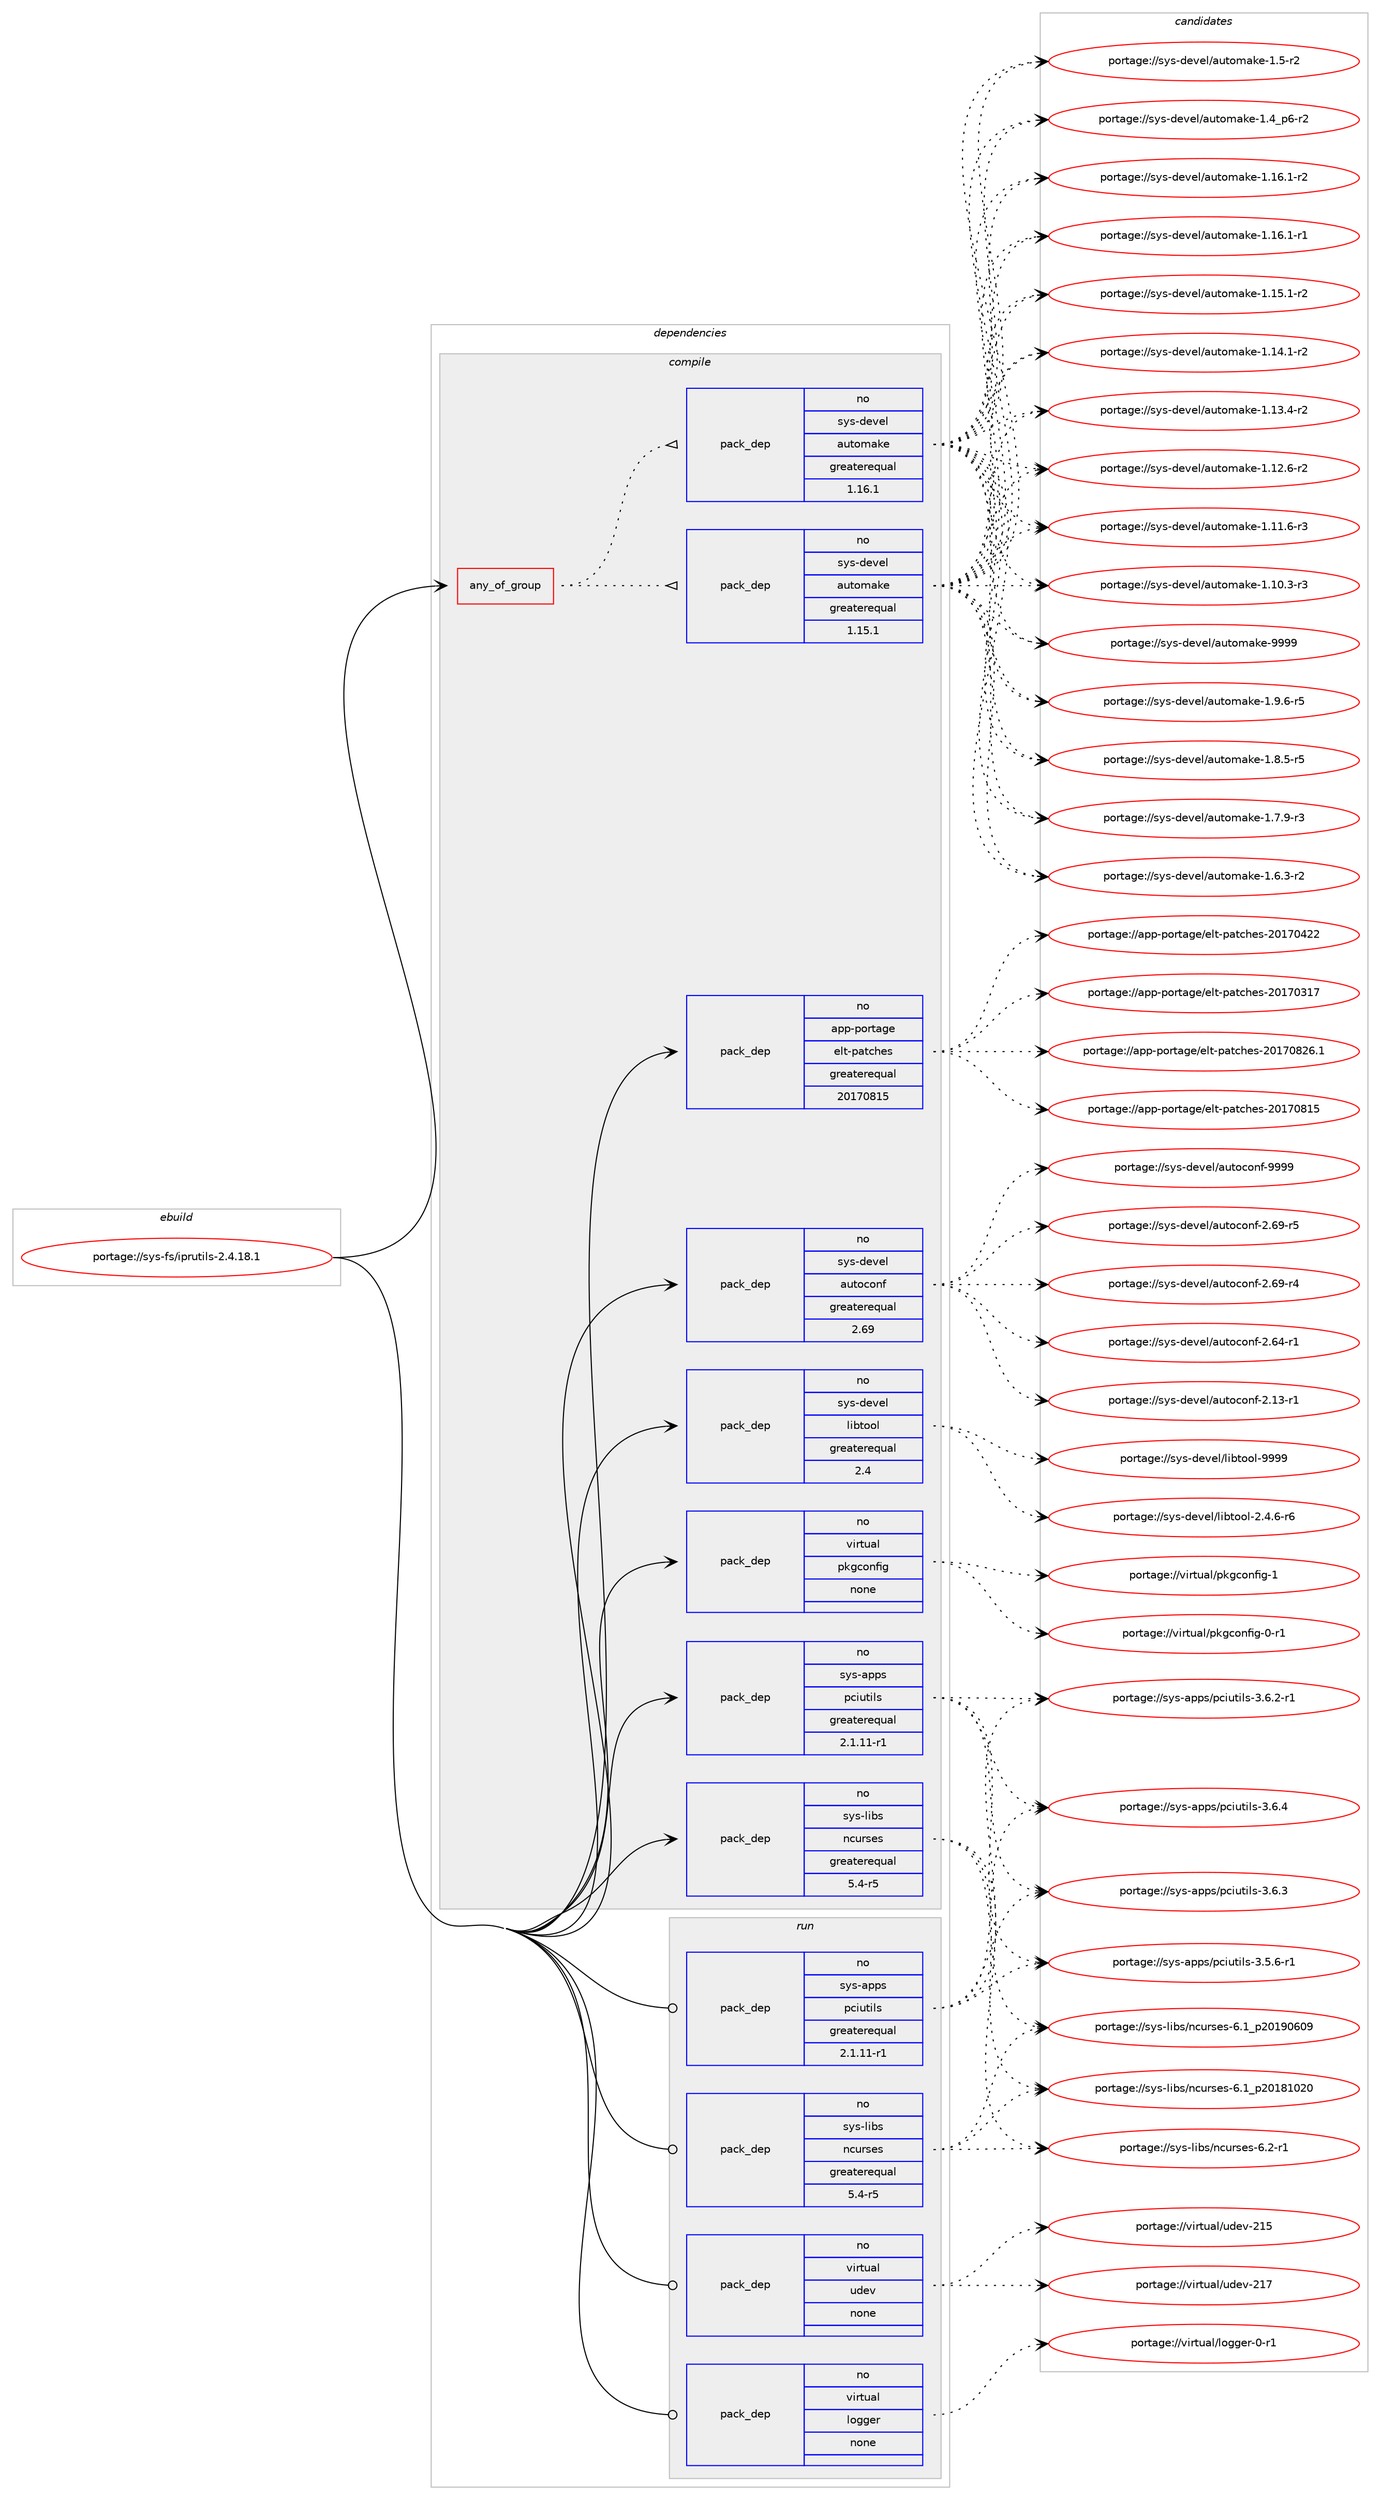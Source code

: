 digraph prolog {

# *************
# Graph options
# *************

newrank=true;
concentrate=true;
compound=true;
graph [rankdir=LR,fontname=Helvetica,fontsize=10,ranksep=1.5];#, ranksep=2.5, nodesep=0.2];
edge  [arrowhead=vee];
node  [fontname=Helvetica,fontsize=10];

# **********
# The ebuild
# **********

subgraph cluster_leftcol {
color=gray;
rank=same;
label=<<i>ebuild</i>>;
id [label="portage://sys-fs/iprutils-2.4.18.1", color=red, width=4, href="../sys-fs/iprutils-2.4.18.1.svg"];
}

# ****************
# The dependencies
# ****************

subgraph cluster_midcol {
color=gray;
label=<<i>dependencies</i>>;
subgraph cluster_compile {
fillcolor="#eeeeee";
style=filled;
label=<<i>compile</i>>;
subgraph any988 {
dependency48447 [label=<<TABLE BORDER="0" CELLBORDER="1" CELLSPACING="0" CELLPADDING="4"><TR><TD CELLPADDING="10">any_of_group</TD></TR></TABLE>>, shape=none, color=red];subgraph pack37918 {
dependency48448 [label=<<TABLE BORDER="0" CELLBORDER="1" CELLSPACING="0" CELLPADDING="4" WIDTH="220"><TR><TD ROWSPAN="6" CELLPADDING="30">pack_dep</TD></TR><TR><TD WIDTH="110">no</TD></TR><TR><TD>sys-devel</TD></TR><TR><TD>automake</TD></TR><TR><TD>greaterequal</TD></TR><TR><TD>1.16.1</TD></TR></TABLE>>, shape=none, color=blue];
}
dependency48447:e -> dependency48448:w [weight=20,style="dotted",arrowhead="oinv"];
subgraph pack37919 {
dependency48449 [label=<<TABLE BORDER="0" CELLBORDER="1" CELLSPACING="0" CELLPADDING="4" WIDTH="220"><TR><TD ROWSPAN="6" CELLPADDING="30">pack_dep</TD></TR><TR><TD WIDTH="110">no</TD></TR><TR><TD>sys-devel</TD></TR><TR><TD>automake</TD></TR><TR><TD>greaterequal</TD></TR><TR><TD>1.15.1</TD></TR></TABLE>>, shape=none, color=blue];
}
dependency48447:e -> dependency48449:w [weight=20,style="dotted",arrowhead="oinv"];
}
id:e -> dependency48447:w [weight=20,style="solid",arrowhead="vee"];
subgraph pack37920 {
dependency48450 [label=<<TABLE BORDER="0" CELLBORDER="1" CELLSPACING="0" CELLPADDING="4" WIDTH="220"><TR><TD ROWSPAN="6" CELLPADDING="30">pack_dep</TD></TR><TR><TD WIDTH="110">no</TD></TR><TR><TD>app-portage</TD></TR><TR><TD>elt-patches</TD></TR><TR><TD>greaterequal</TD></TR><TR><TD>20170815</TD></TR></TABLE>>, shape=none, color=blue];
}
id:e -> dependency48450:w [weight=20,style="solid",arrowhead="vee"];
subgraph pack37921 {
dependency48451 [label=<<TABLE BORDER="0" CELLBORDER="1" CELLSPACING="0" CELLPADDING="4" WIDTH="220"><TR><TD ROWSPAN="6" CELLPADDING="30">pack_dep</TD></TR><TR><TD WIDTH="110">no</TD></TR><TR><TD>sys-apps</TD></TR><TR><TD>pciutils</TD></TR><TR><TD>greaterequal</TD></TR><TR><TD>2.1.11-r1</TD></TR></TABLE>>, shape=none, color=blue];
}
id:e -> dependency48451:w [weight=20,style="solid",arrowhead="vee"];
subgraph pack37922 {
dependency48452 [label=<<TABLE BORDER="0" CELLBORDER="1" CELLSPACING="0" CELLPADDING="4" WIDTH="220"><TR><TD ROWSPAN="6" CELLPADDING="30">pack_dep</TD></TR><TR><TD WIDTH="110">no</TD></TR><TR><TD>sys-devel</TD></TR><TR><TD>autoconf</TD></TR><TR><TD>greaterequal</TD></TR><TR><TD>2.69</TD></TR></TABLE>>, shape=none, color=blue];
}
id:e -> dependency48452:w [weight=20,style="solid",arrowhead="vee"];
subgraph pack37923 {
dependency48453 [label=<<TABLE BORDER="0" CELLBORDER="1" CELLSPACING="0" CELLPADDING="4" WIDTH="220"><TR><TD ROWSPAN="6" CELLPADDING="30">pack_dep</TD></TR><TR><TD WIDTH="110">no</TD></TR><TR><TD>sys-devel</TD></TR><TR><TD>libtool</TD></TR><TR><TD>greaterequal</TD></TR><TR><TD>2.4</TD></TR></TABLE>>, shape=none, color=blue];
}
id:e -> dependency48453:w [weight=20,style="solid",arrowhead="vee"];
subgraph pack37924 {
dependency48454 [label=<<TABLE BORDER="0" CELLBORDER="1" CELLSPACING="0" CELLPADDING="4" WIDTH="220"><TR><TD ROWSPAN="6" CELLPADDING="30">pack_dep</TD></TR><TR><TD WIDTH="110">no</TD></TR><TR><TD>sys-libs</TD></TR><TR><TD>ncurses</TD></TR><TR><TD>greaterequal</TD></TR><TR><TD>5.4-r5</TD></TR></TABLE>>, shape=none, color=blue];
}
id:e -> dependency48454:w [weight=20,style="solid",arrowhead="vee"];
subgraph pack37925 {
dependency48455 [label=<<TABLE BORDER="0" CELLBORDER="1" CELLSPACING="0" CELLPADDING="4" WIDTH="220"><TR><TD ROWSPAN="6" CELLPADDING="30">pack_dep</TD></TR><TR><TD WIDTH="110">no</TD></TR><TR><TD>virtual</TD></TR><TR><TD>pkgconfig</TD></TR><TR><TD>none</TD></TR><TR><TD></TD></TR></TABLE>>, shape=none, color=blue];
}
id:e -> dependency48455:w [weight=20,style="solid",arrowhead="vee"];
}
subgraph cluster_compileandrun {
fillcolor="#eeeeee";
style=filled;
label=<<i>compile and run</i>>;
}
subgraph cluster_run {
fillcolor="#eeeeee";
style=filled;
label=<<i>run</i>>;
subgraph pack37926 {
dependency48456 [label=<<TABLE BORDER="0" CELLBORDER="1" CELLSPACING="0" CELLPADDING="4" WIDTH="220"><TR><TD ROWSPAN="6" CELLPADDING="30">pack_dep</TD></TR><TR><TD WIDTH="110">no</TD></TR><TR><TD>sys-apps</TD></TR><TR><TD>pciutils</TD></TR><TR><TD>greaterequal</TD></TR><TR><TD>2.1.11-r1</TD></TR></TABLE>>, shape=none, color=blue];
}
id:e -> dependency48456:w [weight=20,style="solid",arrowhead="odot"];
subgraph pack37927 {
dependency48457 [label=<<TABLE BORDER="0" CELLBORDER="1" CELLSPACING="0" CELLPADDING="4" WIDTH="220"><TR><TD ROWSPAN="6" CELLPADDING="30">pack_dep</TD></TR><TR><TD WIDTH="110">no</TD></TR><TR><TD>sys-libs</TD></TR><TR><TD>ncurses</TD></TR><TR><TD>greaterequal</TD></TR><TR><TD>5.4-r5</TD></TR></TABLE>>, shape=none, color=blue];
}
id:e -> dependency48457:w [weight=20,style="solid",arrowhead="odot"];
subgraph pack37928 {
dependency48458 [label=<<TABLE BORDER="0" CELLBORDER="1" CELLSPACING="0" CELLPADDING="4" WIDTH="220"><TR><TD ROWSPAN="6" CELLPADDING="30">pack_dep</TD></TR><TR><TD WIDTH="110">no</TD></TR><TR><TD>virtual</TD></TR><TR><TD>logger</TD></TR><TR><TD>none</TD></TR><TR><TD></TD></TR></TABLE>>, shape=none, color=blue];
}
id:e -> dependency48458:w [weight=20,style="solid",arrowhead="odot"];
subgraph pack37929 {
dependency48459 [label=<<TABLE BORDER="0" CELLBORDER="1" CELLSPACING="0" CELLPADDING="4" WIDTH="220"><TR><TD ROWSPAN="6" CELLPADDING="30">pack_dep</TD></TR><TR><TD WIDTH="110">no</TD></TR><TR><TD>virtual</TD></TR><TR><TD>udev</TD></TR><TR><TD>none</TD></TR><TR><TD></TD></TR></TABLE>>, shape=none, color=blue];
}
id:e -> dependency48459:w [weight=20,style="solid",arrowhead="odot"];
}
}

# **************
# The candidates
# **************

subgraph cluster_choices {
rank=same;
color=gray;
label=<<i>candidates</i>>;

subgraph choice37918 {
color=black;
nodesep=1;
choice115121115451001011181011084797117116111109971071014557575757 [label="portage://sys-devel/automake-9999", color=red, width=4,href="../sys-devel/automake-9999.svg"];
choice115121115451001011181011084797117116111109971071014549465746544511453 [label="portage://sys-devel/automake-1.9.6-r5", color=red, width=4,href="../sys-devel/automake-1.9.6-r5.svg"];
choice115121115451001011181011084797117116111109971071014549465646534511453 [label="portage://sys-devel/automake-1.8.5-r5", color=red, width=4,href="../sys-devel/automake-1.8.5-r5.svg"];
choice115121115451001011181011084797117116111109971071014549465546574511451 [label="portage://sys-devel/automake-1.7.9-r3", color=red, width=4,href="../sys-devel/automake-1.7.9-r3.svg"];
choice115121115451001011181011084797117116111109971071014549465446514511450 [label="portage://sys-devel/automake-1.6.3-r2", color=red, width=4,href="../sys-devel/automake-1.6.3-r2.svg"];
choice11512111545100101118101108479711711611110997107101454946534511450 [label="portage://sys-devel/automake-1.5-r2", color=red, width=4,href="../sys-devel/automake-1.5-r2.svg"];
choice115121115451001011181011084797117116111109971071014549465295112544511450 [label="portage://sys-devel/automake-1.4_p6-r2", color=red, width=4,href="../sys-devel/automake-1.4_p6-r2.svg"];
choice11512111545100101118101108479711711611110997107101454946495446494511450 [label="portage://sys-devel/automake-1.16.1-r2", color=red, width=4,href="../sys-devel/automake-1.16.1-r2.svg"];
choice11512111545100101118101108479711711611110997107101454946495446494511449 [label="portage://sys-devel/automake-1.16.1-r1", color=red, width=4,href="../sys-devel/automake-1.16.1-r1.svg"];
choice11512111545100101118101108479711711611110997107101454946495346494511450 [label="portage://sys-devel/automake-1.15.1-r2", color=red, width=4,href="../sys-devel/automake-1.15.1-r2.svg"];
choice11512111545100101118101108479711711611110997107101454946495246494511450 [label="portage://sys-devel/automake-1.14.1-r2", color=red, width=4,href="../sys-devel/automake-1.14.1-r2.svg"];
choice11512111545100101118101108479711711611110997107101454946495146524511450 [label="portage://sys-devel/automake-1.13.4-r2", color=red, width=4,href="../sys-devel/automake-1.13.4-r2.svg"];
choice11512111545100101118101108479711711611110997107101454946495046544511450 [label="portage://sys-devel/automake-1.12.6-r2", color=red, width=4,href="../sys-devel/automake-1.12.6-r2.svg"];
choice11512111545100101118101108479711711611110997107101454946494946544511451 [label="portage://sys-devel/automake-1.11.6-r3", color=red, width=4,href="../sys-devel/automake-1.11.6-r3.svg"];
choice11512111545100101118101108479711711611110997107101454946494846514511451 [label="portage://sys-devel/automake-1.10.3-r3", color=red, width=4,href="../sys-devel/automake-1.10.3-r3.svg"];
dependency48448:e -> choice115121115451001011181011084797117116111109971071014557575757:w [style=dotted,weight="100"];
dependency48448:e -> choice115121115451001011181011084797117116111109971071014549465746544511453:w [style=dotted,weight="100"];
dependency48448:e -> choice115121115451001011181011084797117116111109971071014549465646534511453:w [style=dotted,weight="100"];
dependency48448:e -> choice115121115451001011181011084797117116111109971071014549465546574511451:w [style=dotted,weight="100"];
dependency48448:e -> choice115121115451001011181011084797117116111109971071014549465446514511450:w [style=dotted,weight="100"];
dependency48448:e -> choice11512111545100101118101108479711711611110997107101454946534511450:w [style=dotted,weight="100"];
dependency48448:e -> choice115121115451001011181011084797117116111109971071014549465295112544511450:w [style=dotted,weight="100"];
dependency48448:e -> choice11512111545100101118101108479711711611110997107101454946495446494511450:w [style=dotted,weight="100"];
dependency48448:e -> choice11512111545100101118101108479711711611110997107101454946495446494511449:w [style=dotted,weight="100"];
dependency48448:e -> choice11512111545100101118101108479711711611110997107101454946495346494511450:w [style=dotted,weight="100"];
dependency48448:e -> choice11512111545100101118101108479711711611110997107101454946495246494511450:w [style=dotted,weight="100"];
dependency48448:e -> choice11512111545100101118101108479711711611110997107101454946495146524511450:w [style=dotted,weight="100"];
dependency48448:e -> choice11512111545100101118101108479711711611110997107101454946495046544511450:w [style=dotted,weight="100"];
dependency48448:e -> choice11512111545100101118101108479711711611110997107101454946494946544511451:w [style=dotted,weight="100"];
dependency48448:e -> choice11512111545100101118101108479711711611110997107101454946494846514511451:w [style=dotted,weight="100"];
}
subgraph choice37919 {
color=black;
nodesep=1;
choice115121115451001011181011084797117116111109971071014557575757 [label="portage://sys-devel/automake-9999", color=red, width=4,href="../sys-devel/automake-9999.svg"];
choice115121115451001011181011084797117116111109971071014549465746544511453 [label="portage://sys-devel/automake-1.9.6-r5", color=red, width=4,href="../sys-devel/automake-1.9.6-r5.svg"];
choice115121115451001011181011084797117116111109971071014549465646534511453 [label="portage://sys-devel/automake-1.8.5-r5", color=red, width=4,href="../sys-devel/automake-1.8.5-r5.svg"];
choice115121115451001011181011084797117116111109971071014549465546574511451 [label="portage://sys-devel/automake-1.7.9-r3", color=red, width=4,href="../sys-devel/automake-1.7.9-r3.svg"];
choice115121115451001011181011084797117116111109971071014549465446514511450 [label="portage://sys-devel/automake-1.6.3-r2", color=red, width=4,href="../sys-devel/automake-1.6.3-r2.svg"];
choice11512111545100101118101108479711711611110997107101454946534511450 [label="portage://sys-devel/automake-1.5-r2", color=red, width=4,href="../sys-devel/automake-1.5-r2.svg"];
choice115121115451001011181011084797117116111109971071014549465295112544511450 [label="portage://sys-devel/automake-1.4_p6-r2", color=red, width=4,href="../sys-devel/automake-1.4_p6-r2.svg"];
choice11512111545100101118101108479711711611110997107101454946495446494511450 [label="portage://sys-devel/automake-1.16.1-r2", color=red, width=4,href="../sys-devel/automake-1.16.1-r2.svg"];
choice11512111545100101118101108479711711611110997107101454946495446494511449 [label="portage://sys-devel/automake-1.16.1-r1", color=red, width=4,href="../sys-devel/automake-1.16.1-r1.svg"];
choice11512111545100101118101108479711711611110997107101454946495346494511450 [label="portage://sys-devel/automake-1.15.1-r2", color=red, width=4,href="../sys-devel/automake-1.15.1-r2.svg"];
choice11512111545100101118101108479711711611110997107101454946495246494511450 [label="portage://sys-devel/automake-1.14.1-r2", color=red, width=4,href="../sys-devel/automake-1.14.1-r2.svg"];
choice11512111545100101118101108479711711611110997107101454946495146524511450 [label="portage://sys-devel/automake-1.13.4-r2", color=red, width=4,href="../sys-devel/automake-1.13.4-r2.svg"];
choice11512111545100101118101108479711711611110997107101454946495046544511450 [label="portage://sys-devel/automake-1.12.6-r2", color=red, width=4,href="../sys-devel/automake-1.12.6-r2.svg"];
choice11512111545100101118101108479711711611110997107101454946494946544511451 [label="portage://sys-devel/automake-1.11.6-r3", color=red, width=4,href="../sys-devel/automake-1.11.6-r3.svg"];
choice11512111545100101118101108479711711611110997107101454946494846514511451 [label="portage://sys-devel/automake-1.10.3-r3", color=red, width=4,href="../sys-devel/automake-1.10.3-r3.svg"];
dependency48449:e -> choice115121115451001011181011084797117116111109971071014557575757:w [style=dotted,weight="100"];
dependency48449:e -> choice115121115451001011181011084797117116111109971071014549465746544511453:w [style=dotted,weight="100"];
dependency48449:e -> choice115121115451001011181011084797117116111109971071014549465646534511453:w [style=dotted,weight="100"];
dependency48449:e -> choice115121115451001011181011084797117116111109971071014549465546574511451:w [style=dotted,weight="100"];
dependency48449:e -> choice115121115451001011181011084797117116111109971071014549465446514511450:w [style=dotted,weight="100"];
dependency48449:e -> choice11512111545100101118101108479711711611110997107101454946534511450:w [style=dotted,weight="100"];
dependency48449:e -> choice115121115451001011181011084797117116111109971071014549465295112544511450:w [style=dotted,weight="100"];
dependency48449:e -> choice11512111545100101118101108479711711611110997107101454946495446494511450:w [style=dotted,weight="100"];
dependency48449:e -> choice11512111545100101118101108479711711611110997107101454946495446494511449:w [style=dotted,weight="100"];
dependency48449:e -> choice11512111545100101118101108479711711611110997107101454946495346494511450:w [style=dotted,weight="100"];
dependency48449:e -> choice11512111545100101118101108479711711611110997107101454946495246494511450:w [style=dotted,weight="100"];
dependency48449:e -> choice11512111545100101118101108479711711611110997107101454946495146524511450:w [style=dotted,weight="100"];
dependency48449:e -> choice11512111545100101118101108479711711611110997107101454946495046544511450:w [style=dotted,weight="100"];
dependency48449:e -> choice11512111545100101118101108479711711611110997107101454946494946544511451:w [style=dotted,weight="100"];
dependency48449:e -> choice11512111545100101118101108479711711611110997107101454946494846514511451:w [style=dotted,weight="100"];
}
subgraph choice37920 {
color=black;
nodesep=1;
choice971121124511211111411697103101471011081164511297116991041011154550484955485650544649 [label="portage://app-portage/elt-patches-20170826.1", color=red, width=4,href="../app-portage/elt-patches-20170826.1.svg"];
choice97112112451121111141169710310147101108116451129711699104101115455048495548564953 [label="portage://app-portage/elt-patches-20170815", color=red, width=4,href="../app-portage/elt-patches-20170815.svg"];
choice97112112451121111141169710310147101108116451129711699104101115455048495548525050 [label="portage://app-portage/elt-patches-20170422", color=red, width=4,href="../app-portage/elt-patches-20170422.svg"];
choice97112112451121111141169710310147101108116451129711699104101115455048495548514955 [label="portage://app-portage/elt-patches-20170317", color=red, width=4,href="../app-portage/elt-patches-20170317.svg"];
dependency48450:e -> choice971121124511211111411697103101471011081164511297116991041011154550484955485650544649:w [style=dotted,weight="100"];
dependency48450:e -> choice97112112451121111141169710310147101108116451129711699104101115455048495548564953:w [style=dotted,weight="100"];
dependency48450:e -> choice97112112451121111141169710310147101108116451129711699104101115455048495548525050:w [style=dotted,weight="100"];
dependency48450:e -> choice97112112451121111141169710310147101108116451129711699104101115455048495548514955:w [style=dotted,weight="100"];
}
subgraph choice37921 {
color=black;
nodesep=1;
choice11512111545971121121154711299105117116105108115455146544652 [label="portage://sys-apps/pciutils-3.6.4", color=red, width=4,href="../sys-apps/pciutils-3.6.4.svg"];
choice11512111545971121121154711299105117116105108115455146544651 [label="portage://sys-apps/pciutils-3.6.3", color=red, width=4,href="../sys-apps/pciutils-3.6.3.svg"];
choice115121115459711211211547112991051171161051081154551465446504511449 [label="portage://sys-apps/pciutils-3.6.2-r1", color=red, width=4,href="../sys-apps/pciutils-3.6.2-r1.svg"];
choice115121115459711211211547112991051171161051081154551465346544511449 [label="portage://sys-apps/pciutils-3.5.6-r1", color=red, width=4,href="../sys-apps/pciutils-3.5.6-r1.svg"];
dependency48451:e -> choice11512111545971121121154711299105117116105108115455146544652:w [style=dotted,weight="100"];
dependency48451:e -> choice11512111545971121121154711299105117116105108115455146544651:w [style=dotted,weight="100"];
dependency48451:e -> choice115121115459711211211547112991051171161051081154551465446504511449:w [style=dotted,weight="100"];
dependency48451:e -> choice115121115459711211211547112991051171161051081154551465346544511449:w [style=dotted,weight="100"];
}
subgraph choice37922 {
color=black;
nodesep=1;
choice115121115451001011181011084797117116111991111101024557575757 [label="portage://sys-devel/autoconf-9999", color=red, width=4,href="../sys-devel/autoconf-9999.svg"];
choice1151211154510010111810110847971171161119911111010245504654574511453 [label="portage://sys-devel/autoconf-2.69-r5", color=red, width=4,href="../sys-devel/autoconf-2.69-r5.svg"];
choice1151211154510010111810110847971171161119911111010245504654574511452 [label="portage://sys-devel/autoconf-2.69-r4", color=red, width=4,href="../sys-devel/autoconf-2.69-r4.svg"];
choice1151211154510010111810110847971171161119911111010245504654524511449 [label="portage://sys-devel/autoconf-2.64-r1", color=red, width=4,href="../sys-devel/autoconf-2.64-r1.svg"];
choice1151211154510010111810110847971171161119911111010245504649514511449 [label="portage://sys-devel/autoconf-2.13-r1", color=red, width=4,href="../sys-devel/autoconf-2.13-r1.svg"];
dependency48452:e -> choice115121115451001011181011084797117116111991111101024557575757:w [style=dotted,weight="100"];
dependency48452:e -> choice1151211154510010111810110847971171161119911111010245504654574511453:w [style=dotted,weight="100"];
dependency48452:e -> choice1151211154510010111810110847971171161119911111010245504654574511452:w [style=dotted,weight="100"];
dependency48452:e -> choice1151211154510010111810110847971171161119911111010245504654524511449:w [style=dotted,weight="100"];
dependency48452:e -> choice1151211154510010111810110847971171161119911111010245504649514511449:w [style=dotted,weight="100"];
}
subgraph choice37923 {
color=black;
nodesep=1;
choice1151211154510010111810110847108105981161111111084557575757 [label="portage://sys-devel/libtool-9999", color=red, width=4,href="../sys-devel/libtool-9999.svg"];
choice1151211154510010111810110847108105981161111111084550465246544511454 [label="portage://sys-devel/libtool-2.4.6-r6", color=red, width=4,href="../sys-devel/libtool-2.4.6-r6.svg"];
dependency48453:e -> choice1151211154510010111810110847108105981161111111084557575757:w [style=dotted,weight="100"];
dependency48453:e -> choice1151211154510010111810110847108105981161111111084550465246544511454:w [style=dotted,weight="100"];
}
subgraph choice37924 {
color=black;
nodesep=1;
choice11512111545108105981154711099117114115101115455446504511449 [label="portage://sys-libs/ncurses-6.2-r1", color=red, width=4,href="../sys-libs/ncurses-6.2-r1.svg"];
choice1151211154510810598115471109911711411510111545544649951125048495748544857 [label="portage://sys-libs/ncurses-6.1_p20190609", color=red, width=4,href="../sys-libs/ncurses-6.1_p20190609.svg"];
choice1151211154510810598115471109911711411510111545544649951125048495649485048 [label="portage://sys-libs/ncurses-6.1_p20181020", color=red, width=4,href="../sys-libs/ncurses-6.1_p20181020.svg"];
dependency48454:e -> choice11512111545108105981154711099117114115101115455446504511449:w [style=dotted,weight="100"];
dependency48454:e -> choice1151211154510810598115471109911711411510111545544649951125048495748544857:w [style=dotted,weight="100"];
dependency48454:e -> choice1151211154510810598115471109911711411510111545544649951125048495649485048:w [style=dotted,weight="100"];
}
subgraph choice37925 {
color=black;
nodesep=1;
choice1181051141161179710847112107103991111101021051034549 [label="portage://virtual/pkgconfig-1", color=red, width=4,href="../virtual/pkgconfig-1.svg"];
choice11810511411611797108471121071039911111010210510345484511449 [label="portage://virtual/pkgconfig-0-r1", color=red, width=4,href="../virtual/pkgconfig-0-r1.svg"];
dependency48455:e -> choice1181051141161179710847112107103991111101021051034549:w [style=dotted,weight="100"];
dependency48455:e -> choice11810511411611797108471121071039911111010210510345484511449:w [style=dotted,weight="100"];
}
subgraph choice37926 {
color=black;
nodesep=1;
choice11512111545971121121154711299105117116105108115455146544652 [label="portage://sys-apps/pciutils-3.6.4", color=red, width=4,href="../sys-apps/pciutils-3.6.4.svg"];
choice11512111545971121121154711299105117116105108115455146544651 [label="portage://sys-apps/pciutils-3.6.3", color=red, width=4,href="../sys-apps/pciutils-3.6.3.svg"];
choice115121115459711211211547112991051171161051081154551465446504511449 [label="portage://sys-apps/pciutils-3.6.2-r1", color=red, width=4,href="../sys-apps/pciutils-3.6.2-r1.svg"];
choice115121115459711211211547112991051171161051081154551465346544511449 [label="portage://sys-apps/pciutils-3.5.6-r1", color=red, width=4,href="../sys-apps/pciutils-3.5.6-r1.svg"];
dependency48456:e -> choice11512111545971121121154711299105117116105108115455146544652:w [style=dotted,weight="100"];
dependency48456:e -> choice11512111545971121121154711299105117116105108115455146544651:w [style=dotted,weight="100"];
dependency48456:e -> choice115121115459711211211547112991051171161051081154551465446504511449:w [style=dotted,weight="100"];
dependency48456:e -> choice115121115459711211211547112991051171161051081154551465346544511449:w [style=dotted,weight="100"];
}
subgraph choice37927 {
color=black;
nodesep=1;
choice11512111545108105981154711099117114115101115455446504511449 [label="portage://sys-libs/ncurses-6.2-r1", color=red, width=4,href="../sys-libs/ncurses-6.2-r1.svg"];
choice1151211154510810598115471109911711411510111545544649951125048495748544857 [label="portage://sys-libs/ncurses-6.1_p20190609", color=red, width=4,href="../sys-libs/ncurses-6.1_p20190609.svg"];
choice1151211154510810598115471109911711411510111545544649951125048495649485048 [label="portage://sys-libs/ncurses-6.1_p20181020", color=red, width=4,href="../sys-libs/ncurses-6.1_p20181020.svg"];
dependency48457:e -> choice11512111545108105981154711099117114115101115455446504511449:w [style=dotted,weight="100"];
dependency48457:e -> choice1151211154510810598115471109911711411510111545544649951125048495748544857:w [style=dotted,weight="100"];
dependency48457:e -> choice1151211154510810598115471109911711411510111545544649951125048495649485048:w [style=dotted,weight="100"];
}
subgraph choice37928 {
color=black;
nodesep=1;
choice118105114116117971084710811110310310111445484511449 [label="portage://virtual/logger-0-r1", color=red, width=4,href="../virtual/logger-0-r1.svg"];
dependency48458:e -> choice118105114116117971084710811110310310111445484511449:w [style=dotted,weight="100"];
}
subgraph choice37929 {
color=black;
nodesep=1;
choice118105114116117971084711710010111845504955 [label="portage://virtual/udev-217", color=red, width=4,href="../virtual/udev-217.svg"];
choice118105114116117971084711710010111845504953 [label="portage://virtual/udev-215", color=red, width=4,href="../virtual/udev-215.svg"];
dependency48459:e -> choice118105114116117971084711710010111845504955:w [style=dotted,weight="100"];
dependency48459:e -> choice118105114116117971084711710010111845504953:w [style=dotted,weight="100"];
}
}

}
